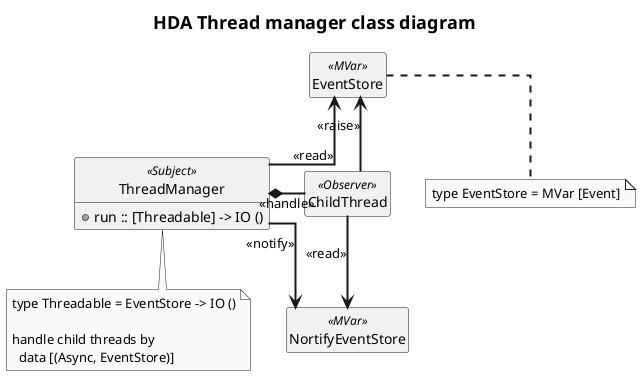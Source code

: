 @startuml 503_thread_mgr
skinparam defaultFontName MS Gothic
'skinparam minClassWidth 100
'skinparam minClassHeight 400
skinparam monochrome true
'skinparam monochrome reverse
'skinparam linetype polyline
skinparam linetype ortho
'skinparam linetype splines
skinparam arrowThickness 2
'left to right direction
allow_mixing
hide empty members
hide circle

title <size:18>HDA Thread manager class diagram</size>

class ThreadManager <<Subject>> {
  {method} + run :: [Threadable] -> IO ()
}

class ChildThread <<Observer>>
class EventStore  <<MVar>>
class NortifyEventStore  <<MVar>>

ThreadManager *-r- ChildThread : <<handle>>
ThreadManager -u-> EventStore : <<read>>
ChildThread -u-> EventStore : <<raise>>
ThreadManager -d-> NortifyEventStore : <<notify>>
ChildThread -d-> NortifyEventStore : <<read>>

note bottom of EventStore : type EventStore = MVar [Event]

note bottom of ThreadManager
  type Threadable = EventStore -> IO ()

  handle child threads by
    data [(Async, EventStore)]
end note

@enduml